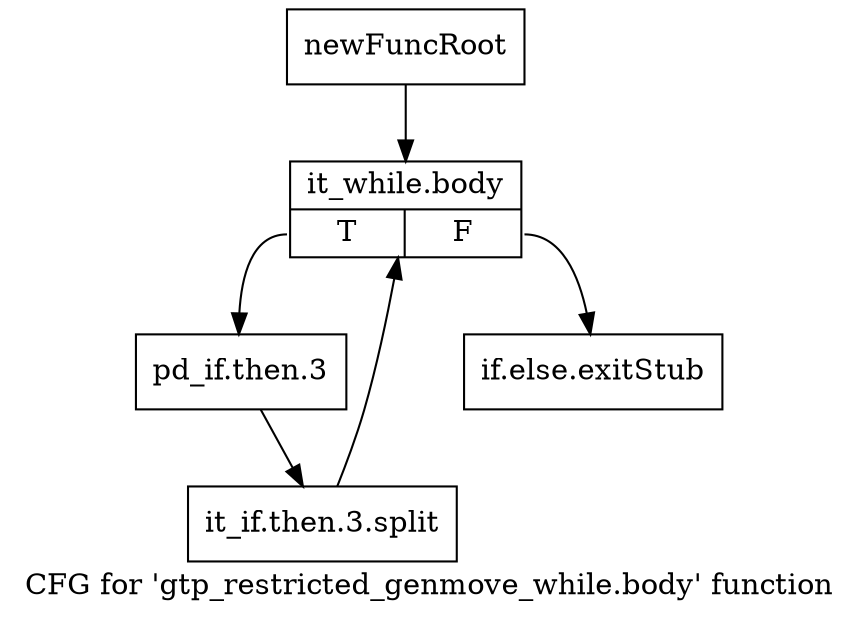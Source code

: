 digraph "CFG for 'gtp_restricted_genmove_while.body' function" {
	label="CFG for 'gtp_restricted_genmove_while.body' function";

	Node0x482bab0 [shape=record,label="{newFuncRoot}"];
	Node0x482bab0 -> Node0x482bb50;
	Node0x482bb00 [shape=record,label="{if.else.exitStub}"];
	Node0x482bb50 [shape=record,label="{it_while.body|{<s0>T|<s1>F}}"];
	Node0x482bb50:s0 -> Node0x482bba0;
	Node0x482bb50:s1 -> Node0x482bb00;
	Node0x482bba0 [shape=record,label="{pd_if.then.3}"];
	Node0x482bba0 -> Node0x53966c0;
	Node0x53966c0 [shape=record,label="{it_if.then.3.split}"];
	Node0x53966c0 -> Node0x482bb50;
}
